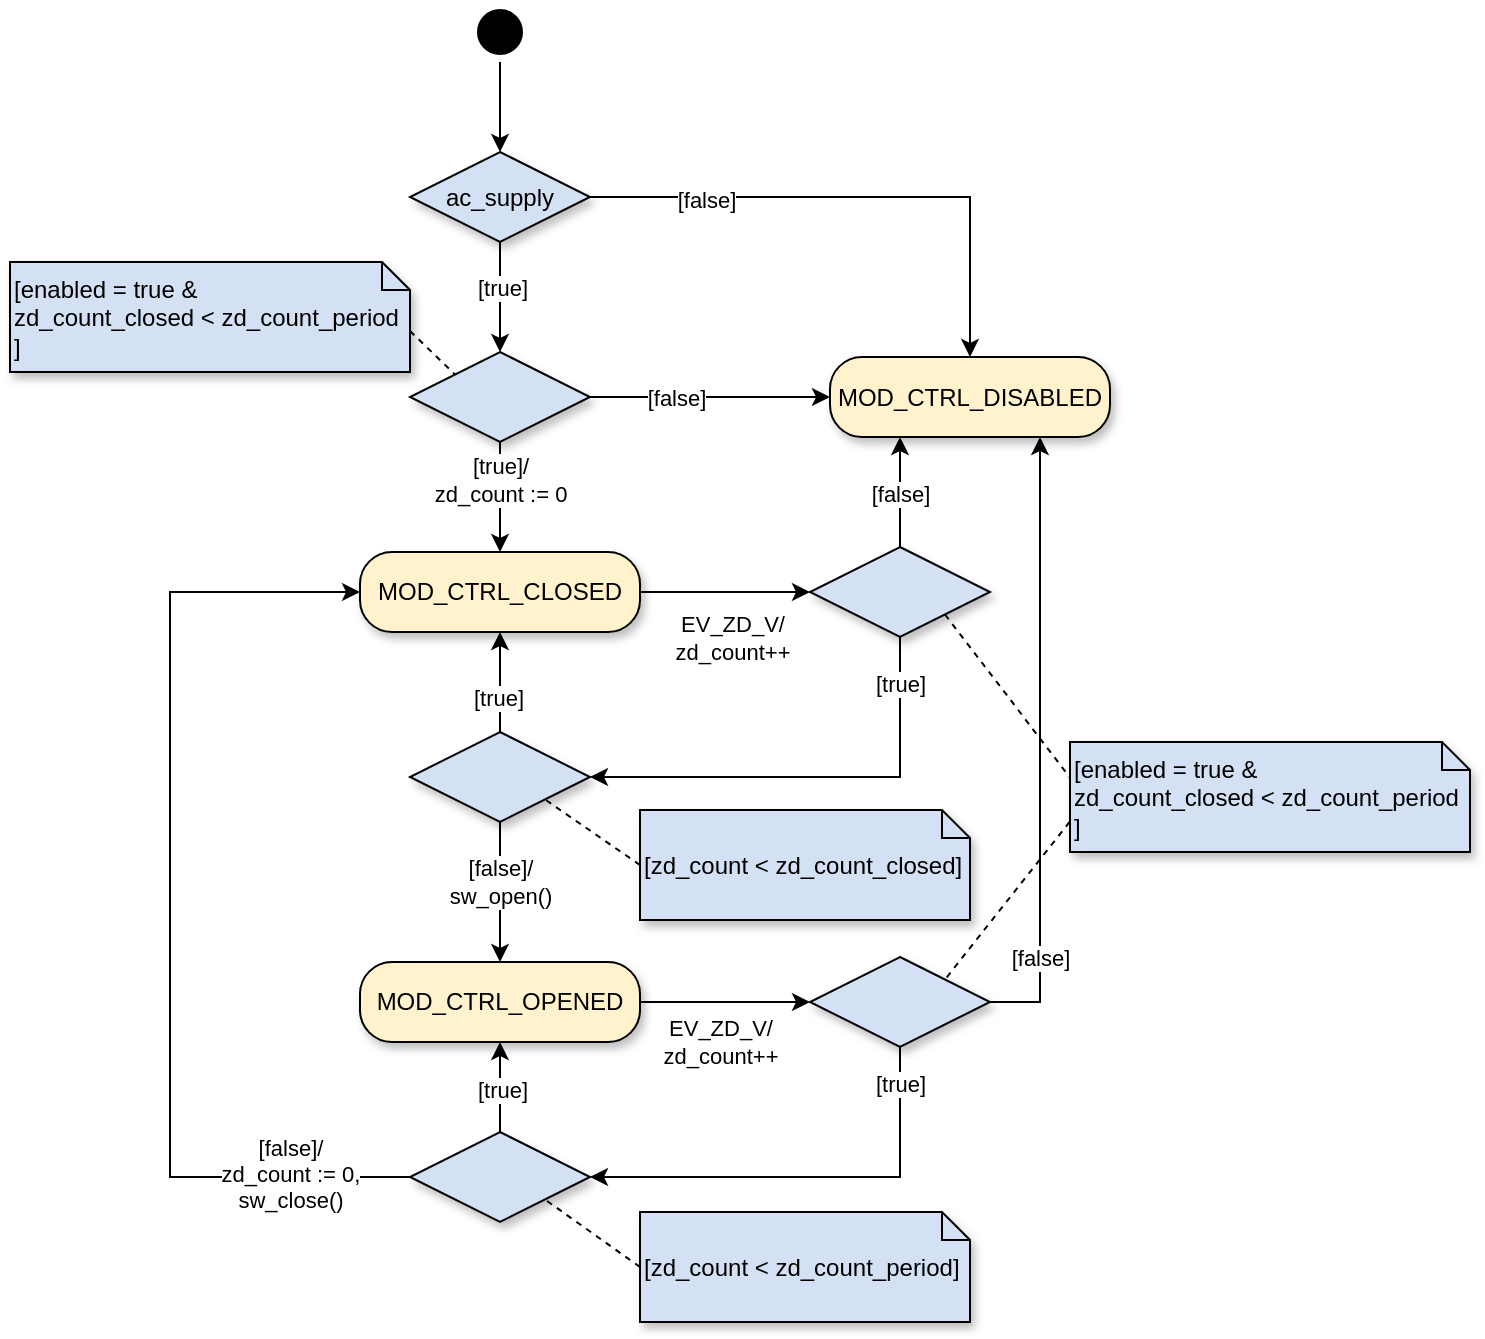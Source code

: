 <mxfile version="20.3.0" type="device"><diagram id="2q7ee-fndURKBrYLHPxN" name="Page-1"><mxGraphModel dx="1645" dy="3501" grid="1" gridSize="5" guides="1" tooltips="1" connect="1" arrows="1" fold="1" page="1" pageScale="1" pageWidth="1169" pageHeight="827" math="0" shadow="0"><root><mxCell id="0"/><mxCell id="1" parent="0"/><mxCell id="D-YDuoO7t7-8XOrzPg4M-14" style="edgeStyle=orthogonalEdgeStyle;rounded=0;orthogonalLoop=1;jettySize=auto;html=1;exitX=0.5;exitY=1;exitDx=0;exitDy=0;entryX=0.5;entryY=0;entryDx=0;entryDy=0;endArrow=classic;endFill=1;" edge="1" parent="1" source="D-YDuoO7t7-8XOrzPg4M-5" target="D-YDuoO7t7-8XOrzPg4M-18"><mxGeometry relative="1" as="geometry"/></mxCell><mxCell id="D-YDuoO7t7-8XOrzPg4M-15" value="[true]" style="edgeLabel;html=1;align=center;verticalAlign=middle;resizable=0;points=[];" vertex="1" connectable="0" parent="D-YDuoO7t7-8XOrzPg4M-14"><mxGeometry x="-0.177" y="1" relative="1" as="geometry"><mxPoint as="offset"/></mxGeometry></mxCell><mxCell id="D-YDuoO7t7-8XOrzPg4M-23" style="edgeStyle=orthogonalEdgeStyle;rounded=0;orthogonalLoop=1;jettySize=auto;html=1;exitX=1;exitY=0.5;exitDx=0;exitDy=0;entryX=0.5;entryY=0;entryDx=0;entryDy=0;endArrow=classic;endFill=1;" edge="1" parent="1" source="D-YDuoO7t7-8XOrzPg4M-5" target="D-YDuoO7t7-8XOrzPg4M-10"><mxGeometry relative="1" as="geometry"/></mxCell><mxCell id="D-YDuoO7t7-8XOrzPg4M-24" value="[false]" style="edgeLabel;html=1;align=center;verticalAlign=middle;resizable=0;points=[];" vertex="1" connectable="0" parent="D-YDuoO7t7-8XOrzPg4M-23"><mxGeometry x="-0.573" y="-1" relative="1" as="geometry"><mxPoint as="offset"/></mxGeometry></mxCell><mxCell id="D-YDuoO7t7-8XOrzPg4M-5" value="ac_supply" style="rhombus;whiteSpace=wrap;html=1;fillColor=#D4E1F5;strokeColor=default;labelBackgroundColor=none;shadow=1;aspect=fixed;" vertex="1" parent="1"><mxGeometry x="400" y="-2345" width="90" height="45" as="geometry"/></mxCell><mxCell id="D-YDuoO7t7-8XOrzPg4M-13" style="edgeStyle=orthogonalEdgeStyle;rounded=0;orthogonalLoop=1;jettySize=auto;html=1;entryX=0.5;entryY=0;entryDx=0;entryDy=0;endArrow=classic;endFill=1;" edge="1" parent="1" source="D-YDuoO7t7-8XOrzPg4M-7" target="D-YDuoO7t7-8XOrzPg4M-5"><mxGeometry relative="1" as="geometry"/></mxCell><mxCell id="D-YDuoO7t7-8XOrzPg4M-7" value="" style="ellipse;html=1;shape=startState;fillColor=#000000;strokeColor=default;" vertex="1" parent="1"><mxGeometry x="430" y="-2420" width="30" height="30" as="geometry"/></mxCell><mxCell id="D-YDuoO7t7-8XOrzPg4M-29" style="edgeStyle=orthogonalEdgeStyle;rounded=0;orthogonalLoop=1;jettySize=auto;html=1;entryX=0;entryY=0.5;entryDx=0;entryDy=0;endArrow=classic;endFill=1;" edge="1" parent="1" source="D-YDuoO7t7-8XOrzPg4M-8" target="D-YDuoO7t7-8XOrzPg4M-28"><mxGeometry relative="1" as="geometry"/></mxCell><mxCell id="D-YDuoO7t7-8XOrzPg4M-30" value="EV_ZD_V/&lt;br&gt;zd_count++" style="edgeLabel;html=1;align=center;verticalAlign=middle;resizable=0;points=[];" vertex="1" connectable="0" parent="D-YDuoO7t7-8XOrzPg4M-29"><mxGeometry x="-0.185" relative="1" as="geometry"><mxPoint x="11" y="23" as="offset"/></mxGeometry></mxCell><mxCell id="D-YDuoO7t7-8XOrzPg4M-8" value="MOD_CTRL_CLOSED" style="rounded=1;whiteSpace=wrap;html=1;arcSize=40;fontColor=#000000;fillColor=#FFF2CC;strokeColor=default;shadow=1;" vertex="1" parent="1"><mxGeometry x="375" y="-2145" width="140" height="40" as="geometry"/></mxCell><mxCell id="D-YDuoO7t7-8XOrzPg4M-42" style="edgeStyle=orthogonalEdgeStyle;rounded=0;orthogonalLoop=1;jettySize=auto;html=1;exitX=1;exitY=0.5;exitDx=0;exitDy=0;entryX=0;entryY=0.5;entryDx=0;entryDy=0;endArrow=classic;endFill=1;" edge="1" parent="1" source="D-YDuoO7t7-8XOrzPg4M-9" target="D-YDuoO7t7-8XOrzPg4M-41"><mxGeometry relative="1" as="geometry"/></mxCell><mxCell id="D-YDuoO7t7-8XOrzPg4M-45" value="EV_ZD_V/&lt;br&gt;zd_count++" style="edgeLabel;html=1;align=center;verticalAlign=middle;resizable=0;points=[];" vertex="1" connectable="0" parent="D-YDuoO7t7-8XOrzPg4M-42"><mxGeometry x="-0.253" y="2" relative="1" as="geometry"><mxPoint x="8" y="22" as="offset"/></mxGeometry></mxCell><mxCell id="D-YDuoO7t7-8XOrzPg4M-9" value="MOD_CTRL_OPENED" style="rounded=1;whiteSpace=wrap;html=1;arcSize=40;fontColor=#000000;fillColor=#FFF2CC;strokeColor=default;shadow=1;" vertex="1" parent="1"><mxGeometry x="375" y="-1940" width="140" height="40" as="geometry"/></mxCell><mxCell id="D-YDuoO7t7-8XOrzPg4M-10" value="MOD_CTRL_DISABLED" style="rounded=1;whiteSpace=wrap;html=1;arcSize=40;fontColor=#000000;fillColor=#FFF2CC;strokeColor=default;shadow=1;" vertex="1" parent="1"><mxGeometry x="610" y="-2242.5" width="140" height="40" as="geometry"/></mxCell><mxCell id="D-YDuoO7t7-8XOrzPg4M-56" style="edgeStyle=none;rounded=0;orthogonalLoop=1;jettySize=auto;html=1;exitX=0;exitY=0;exitDx=200;exitDy=34.5;exitPerimeter=0;entryX=0;entryY=0;entryDx=0;entryDy=0;dashed=1;endArrow=none;endFill=0;" edge="1" parent="1" source="D-YDuoO7t7-8XOrzPg4M-11" target="D-YDuoO7t7-8XOrzPg4M-18"><mxGeometry relative="1" as="geometry"/></mxCell><mxCell id="D-YDuoO7t7-8XOrzPg4M-11" value="[enabled = true &amp;amp; &lt;br&gt;zd_count_closed &amp;lt; zd_count_period&lt;br&gt;]" style="shape=note;size=14;whiteSpace=wrap;html=1;labelBackgroundColor=none;strokeColor=default;fillColor=#D4E1F5;align=left;shadow=1;" vertex="1" parent="1"><mxGeometry x="200" y="-2290" width="200" height="55" as="geometry"/></mxCell><mxCell id="D-YDuoO7t7-8XOrzPg4M-22" style="edgeStyle=orthogonalEdgeStyle;rounded=0;orthogonalLoop=1;jettySize=auto;html=1;exitX=1;exitY=0.5;exitDx=0;exitDy=0;entryX=0;entryY=0.5;entryDx=0;entryDy=0;endArrow=classic;endFill=1;" edge="1" parent="1" source="D-YDuoO7t7-8XOrzPg4M-18" target="D-YDuoO7t7-8XOrzPg4M-10"><mxGeometry relative="1" as="geometry"/></mxCell><mxCell id="D-YDuoO7t7-8XOrzPg4M-25" value="[false]" style="edgeLabel;html=1;align=center;verticalAlign=middle;resizable=0;points=[];" vertex="1" connectable="0" parent="D-YDuoO7t7-8XOrzPg4M-22"><mxGeometry x="-0.281" relative="1" as="geometry"><mxPoint as="offset"/></mxGeometry></mxCell><mxCell id="D-YDuoO7t7-8XOrzPg4M-26" style="edgeStyle=orthogonalEdgeStyle;rounded=0;orthogonalLoop=1;jettySize=auto;html=1;exitX=0.5;exitY=1;exitDx=0;exitDy=0;entryX=0.5;entryY=0;entryDx=0;entryDy=0;endArrow=classic;endFill=1;" edge="1" parent="1" source="D-YDuoO7t7-8XOrzPg4M-18" target="D-YDuoO7t7-8XOrzPg4M-8"><mxGeometry relative="1" as="geometry"/></mxCell><mxCell id="D-YDuoO7t7-8XOrzPg4M-27" value="[true]/&lt;br&gt;zd_count := 0" style="edgeLabel;html=1;align=center;verticalAlign=middle;resizable=0;points=[];" vertex="1" connectable="0" parent="D-YDuoO7t7-8XOrzPg4M-26"><mxGeometry x="-0.304" relative="1" as="geometry"><mxPoint as="offset"/></mxGeometry></mxCell><mxCell id="D-YDuoO7t7-8XOrzPg4M-18" value="" style="rhombus;whiteSpace=wrap;html=1;fillColor=#D4E1F5;strokeColor=default;labelBackgroundColor=none;shadow=1;aspect=fixed;" vertex="1" parent="1"><mxGeometry x="400" y="-2245" width="90" height="45" as="geometry"/></mxCell><mxCell id="D-YDuoO7t7-8XOrzPg4M-31" style="edgeStyle=orthogonalEdgeStyle;rounded=0;orthogonalLoop=1;jettySize=auto;html=1;exitX=0.5;exitY=0;exitDx=0;exitDy=0;endArrow=classic;endFill=1;entryX=0.25;entryY=1;entryDx=0;entryDy=0;" edge="1" parent="1" source="D-YDuoO7t7-8XOrzPg4M-28" target="D-YDuoO7t7-8XOrzPg4M-10"><mxGeometry relative="1" as="geometry"><mxPoint x="645" y="-2200" as="targetPoint"/></mxGeometry></mxCell><mxCell id="D-YDuoO7t7-8XOrzPg4M-32" value="[false]" style="edgeLabel;html=1;align=center;verticalAlign=middle;resizable=0;points=[];" vertex="1" connectable="0" parent="D-YDuoO7t7-8XOrzPg4M-31"><mxGeometry x="-0.618" y="1" relative="1" as="geometry"><mxPoint x="1" y="-16" as="offset"/></mxGeometry></mxCell><mxCell id="D-YDuoO7t7-8XOrzPg4M-34" style="edgeStyle=orthogonalEdgeStyle;rounded=0;orthogonalLoop=1;jettySize=auto;html=1;exitX=0.5;exitY=1;exitDx=0;exitDy=0;entryX=1;entryY=0.5;entryDx=0;entryDy=0;endArrow=classic;endFill=1;" edge="1" parent="1" source="D-YDuoO7t7-8XOrzPg4M-28" target="D-YDuoO7t7-8XOrzPg4M-33"><mxGeometry relative="1" as="geometry"/></mxCell><mxCell id="D-YDuoO7t7-8XOrzPg4M-36" value="[true]" style="edgeLabel;html=1;align=center;verticalAlign=middle;resizable=0;points=[];" vertex="1" connectable="0" parent="D-YDuoO7t7-8XOrzPg4M-34"><mxGeometry x="-0.269" y="1" relative="1" as="geometry"><mxPoint x="12" y="-48" as="offset"/></mxGeometry></mxCell><mxCell id="D-YDuoO7t7-8XOrzPg4M-59" style="edgeStyle=none;rounded=0;orthogonalLoop=1;jettySize=auto;html=1;exitX=1;exitY=1;exitDx=0;exitDy=0;entryX=0.006;entryY=0.352;entryDx=0;entryDy=0;entryPerimeter=0;dashed=1;endArrow=none;endFill=0;" edge="1" parent="1" source="D-YDuoO7t7-8XOrzPg4M-28" target="D-YDuoO7t7-8XOrzPg4M-57"><mxGeometry relative="1" as="geometry"/></mxCell><mxCell id="D-YDuoO7t7-8XOrzPg4M-28" value="" style="rhombus;whiteSpace=wrap;html=1;fillColor=#D4E1F5;strokeColor=default;labelBackgroundColor=none;shadow=1;aspect=fixed;" vertex="1" parent="1"><mxGeometry x="600" y="-2147.5" width="90" height="45" as="geometry"/></mxCell><mxCell id="D-YDuoO7t7-8XOrzPg4M-37" style="edgeStyle=orthogonalEdgeStyle;rounded=0;orthogonalLoop=1;jettySize=auto;html=1;endArrow=classic;endFill=1;entryX=0.5;entryY=1;entryDx=0;entryDy=0;exitX=0.5;exitY=0;exitDx=0;exitDy=0;" edge="1" parent="1" source="D-YDuoO7t7-8XOrzPg4M-33" target="D-YDuoO7t7-8XOrzPg4M-8"><mxGeometry relative="1" as="geometry"><mxPoint x="445" y="-2060" as="sourcePoint"/><mxPoint x="320" y="-2075" as="targetPoint"/></mxGeometry></mxCell><mxCell id="D-YDuoO7t7-8XOrzPg4M-40" value="[true]" style="edgeLabel;html=1;align=center;verticalAlign=middle;resizable=0;points=[];" vertex="1" connectable="0" parent="D-YDuoO7t7-8XOrzPg4M-37"><mxGeometry x="-0.299" y="1" relative="1" as="geometry"><mxPoint as="offset"/></mxGeometry></mxCell><mxCell id="D-YDuoO7t7-8XOrzPg4M-38" style="edgeStyle=orthogonalEdgeStyle;rounded=0;orthogonalLoop=1;jettySize=auto;html=1;exitX=0.5;exitY=1;exitDx=0;exitDy=0;entryX=0.5;entryY=0;entryDx=0;entryDy=0;endArrow=classic;endFill=1;" edge="1" parent="1" source="D-YDuoO7t7-8XOrzPg4M-33" target="D-YDuoO7t7-8XOrzPg4M-9"><mxGeometry relative="1" as="geometry"/></mxCell><mxCell id="D-YDuoO7t7-8XOrzPg4M-39" value="[false]/&lt;br&gt;sw_open()" style="edgeLabel;html=1;align=center;verticalAlign=middle;resizable=0;points=[];" vertex="1" connectable="0" parent="D-YDuoO7t7-8XOrzPg4M-38"><mxGeometry x="-0.159" relative="1" as="geometry"><mxPoint as="offset"/></mxGeometry></mxCell><mxCell id="D-YDuoO7t7-8XOrzPg4M-33" value="" style="rhombus;whiteSpace=wrap;html=1;fillColor=#D4E1F5;strokeColor=default;labelBackgroundColor=none;shadow=1;aspect=fixed;" vertex="1" parent="1"><mxGeometry x="400" y="-2055" width="90" height="45" as="geometry"/></mxCell><mxCell id="D-YDuoO7t7-8XOrzPg4M-54" style="rounded=0;orthogonalLoop=1;jettySize=auto;html=1;exitX=0;exitY=0.5;exitDx=0;exitDy=0;exitPerimeter=0;entryX=1;entryY=1;entryDx=0;entryDy=0;endArrow=none;endFill=0;dashed=1;" edge="1" parent="1" source="D-YDuoO7t7-8XOrzPg4M-35" target="D-YDuoO7t7-8XOrzPg4M-33"><mxGeometry relative="1" as="geometry"/></mxCell><mxCell id="D-YDuoO7t7-8XOrzPg4M-35" value="[zd_count &amp;lt; zd_count_closed]" style="shape=note;size=14;whiteSpace=wrap;html=1;labelBackgroundColor=none;strokeColor=default;fillColor=#D4E1F5;align=left;shadow=1;" vertex="1" parent="1"><mxGeometry x="515" y="-2016" width="165" height="55" as="geometry"/></mxCell><mxCell id="D-YDuoO7t7-8XOrzPg4M-43" style="edgeStyle=orthogonalEdgeStyle;rounded=0;orthogonalLoop=1;jettySize=auto;html=1;exitX=1;exitY=0.5;exitDx=0;exitDy=0;entryX=0.75;entryY=1;entryDx=0;entryDy=0;endArrow=classic;endFill=1;" edge="1" parent="1" source="D-YDuoO7t7-8XOrzPg4M-41" target="D-YDuoO7t7-8XOrzPg4M-10"><mxGeometry relative="1" as="geometry"/></mxCell><mxCell id="D-YDuoO7t7-8XOrzPg4M-44" value="[false]" style="edgeLabel;html=1;align=center;verticalAlign=middle;resizable=0;points=[];" vertex="1" connectable="0" parent="D-YDuoO7t7-8XOrzPg4M-43"><mxGeometry x="-0.745" relative="1" as="geometry"><mxPoint y="-8" as="offset"/></mxGeometry></mxCell><mxCell id="D-YDuoO7t7-8XOrzPg4M-47" style="edgeStyle=orthogonalEdgeStyle;rounded=0;orthogonalLoop=1;jettySize=auto;html=1;exitX=0.5;exitY=1;exitDx=0;exitDy=0;entryX=1;entryY=0.5;entryDx=0;entryDy=0;endArrow=classic;endFill=1;" edge="1" parent="1" source="D-YDuoO7t7-8XOrzPg4M-41" target="D-YDuoO7t7-8XOrzPg4M-46"><mxGeometry relative="1" as="geometry"/></mxCell><mxCell id="D-YDuoO7t7-8XOrzPg4M-49" value="[true]" style="edgeLabel;html=1;align=center;verticalAlign=middle;resizable=0;points=[];" vertex="1" connectable="0" parent="D-YDuoO7t7-8XOrzPg4M-47"><mxGeometry x="-0.181" relative="1" as="geometry"><mxPoint x="25" y="-47" as="offset"/></mxGeometry></mxCell><mxCell id="D-YDuoO7t7-8XOrzPg4M-41" value="" style="rhombus;whiteSpace=wrap;html=1;fillColor=#D4E1F5;strokeColor=default;labelBackgroundColor=none;shadow=1;aspect=fixed;" vertex="1" parent="1"><mxGeometry x="600" y="-1942.5" width="90" height="45" as="geometry"/></mxCell><mxCell id="D-YDuoO7t7-8XOrzPg4M-50" style="edgeStyle=orthogonalEdgeStyle;rounded=0;orthogonalLoop=1;jettySize=auto;html=1;exitX=0.5;exitY=0;exitDx=0;exitDy=0;endArrow=classic;endFill=1;" edge="1" parent="1" source="D-YDuoO7t7-8XOrzPg4M-46" target="D-YDuoO7t7-8XOrzPg4M-9"><mxGeometry relative="1" as="geometry"/></mxCell><mxCell id="D-YDuoO7t7-8XOrzPg4M-53" value="[true]" style="edgeLabel;html=1;align=center;verticalAlign=middle;resizable=0;points=[];" vertex="1" connectable="0" parent="D-YDuoO7t7-8XOrzPg4M-50"><mxGeometry x="-0.037" y="-1" relative="1" as="geometry"><mxPoint as="offset"/></mxGeometry></mxCell><mxCell id="D-YDuoO7t7-8XOrzPg4M-51" style="edgeStyle=orthogonalEdgeStyle;rounded=0;orthogonalLoop=1;jettySize=auto;html=1;exitX=0;exitY=0.5;exitDx=0;exitDy=0;entryX=0;entryY=0.5;entryDx=0;entryDy=0;endArrow=classic;endFill=1;" edge="1" parent="1" source="D-YDuoO7t7-8XOrzPg4M-46" target="D-YDuoO7t7-8XOrzPg4M-8"><mxGeometry relative="1" as="geometry"><Array as="points"><mxPoint x="280" y="-1832"/><mxPoint x="280" y="-2125"/></Array></mxGeometry></mxCell><mxCell id="D-YDuoO7t7-8XOrzPg4M-52" value="[false]/&lt;br&gt;zd_count := 0,&lt;br&gt;sw_close()" style="edgeLabel;html=1;align=center;verticalAlign=middle;resizable=0;points=[];" vertex="1" connectable="0" parent="D-YDuoO7t7-8XOrzPg4M-51"><mxGeometry x="-0.763" y="-2" relative="1" as="geometry"><mxPoint as="offset"/></mxGeometry></mxCell><mxCell id="D-YDuoO7t7-8XOrzPg4M-46" value="" style="rhombus;whiteSpace=wrap;html=1;fillColor=#D4E1F5;strokeColor=default;labelBackgroundColor=none;shadow=1;aspect=fixed;" vertex="1" parent="1"><mxGeometry x="400" y="-1855" width="90" height="45" as="geometry"/></mxCell><mxCell id="D-YDuoO7t7-8XOrzPg4M-55" style="rounded=0;orthogonalLoop=1;jettySize=auto;html=1;exitX=0;exitY=0.5;exitDx=0;exitDy=0;exitPerimeter=0;entryX=1;entryY=1;entryDx=0;entryDy=0;endArrow=none;endFill=0;dashed=1;" edge="1" parent="1" source="D-YDuoO7t7-8XOrzPg4M-48" target="D-YDuoO7t7-8XOrzPg4M-46"><mxGeometry relative="1" as="geometry"/></mxCell><mxCell id="D-YDuoO7t7-8XOrzPg4M-48" value="[zd_count &amp;lt; zd_count_period]" style="shape=note;size=14;whiteSpace=wrap;html=1;labelBackgroundColor=none;strokeColor=default;fillColor=#D4E1F5;align=left;shadow=1;" vertex="1" parent="1"><mxGeometry x="515" y="-1815" width="165" height="55" as="geometry"/></mxCell><mxCell id="D-YDuoO7t7-8XOrzPg4M-58" style="edgeStyle=none;rounded=0;orthogonalLoop=1;jettySize=auto;html=1;exitX=-0.001;exitY=0.727;exitDx=0;exitDy=0;exitPerimeter=0;entryX=1;entryY=0;entryDx=0;entryDy=0;dashed=1;endArrow=none;endFill=0;" edge="1" parent="1" source="D-YDuoO7t7-8XOrzPg4M-57" target="D-YDuoO7t7-8XOrzPg4M-41"><mxGeometry relative="1" as="geometry"/></mxCell><mxCell id="D-YDuoO7t7-8XOrzPg4M-57" value="[enabled = true &amp;amp; &lt;br&gt;zd_count_closed &amp;lt; zd_count_period&lt;br&gt;]" style="shape=note;size=14;whiteSpace=wrap;html=1;labelBackgroundColor=none;strokeColor=default;fillColor=#D4E1F5;align=left;shadow=1;" vertex="1" parent="1"><mxGeometry x="730" y="-2050" width="200" height="55" as="geometry"/></mxCell></root></mxGraphModel></diagram></mxfile>